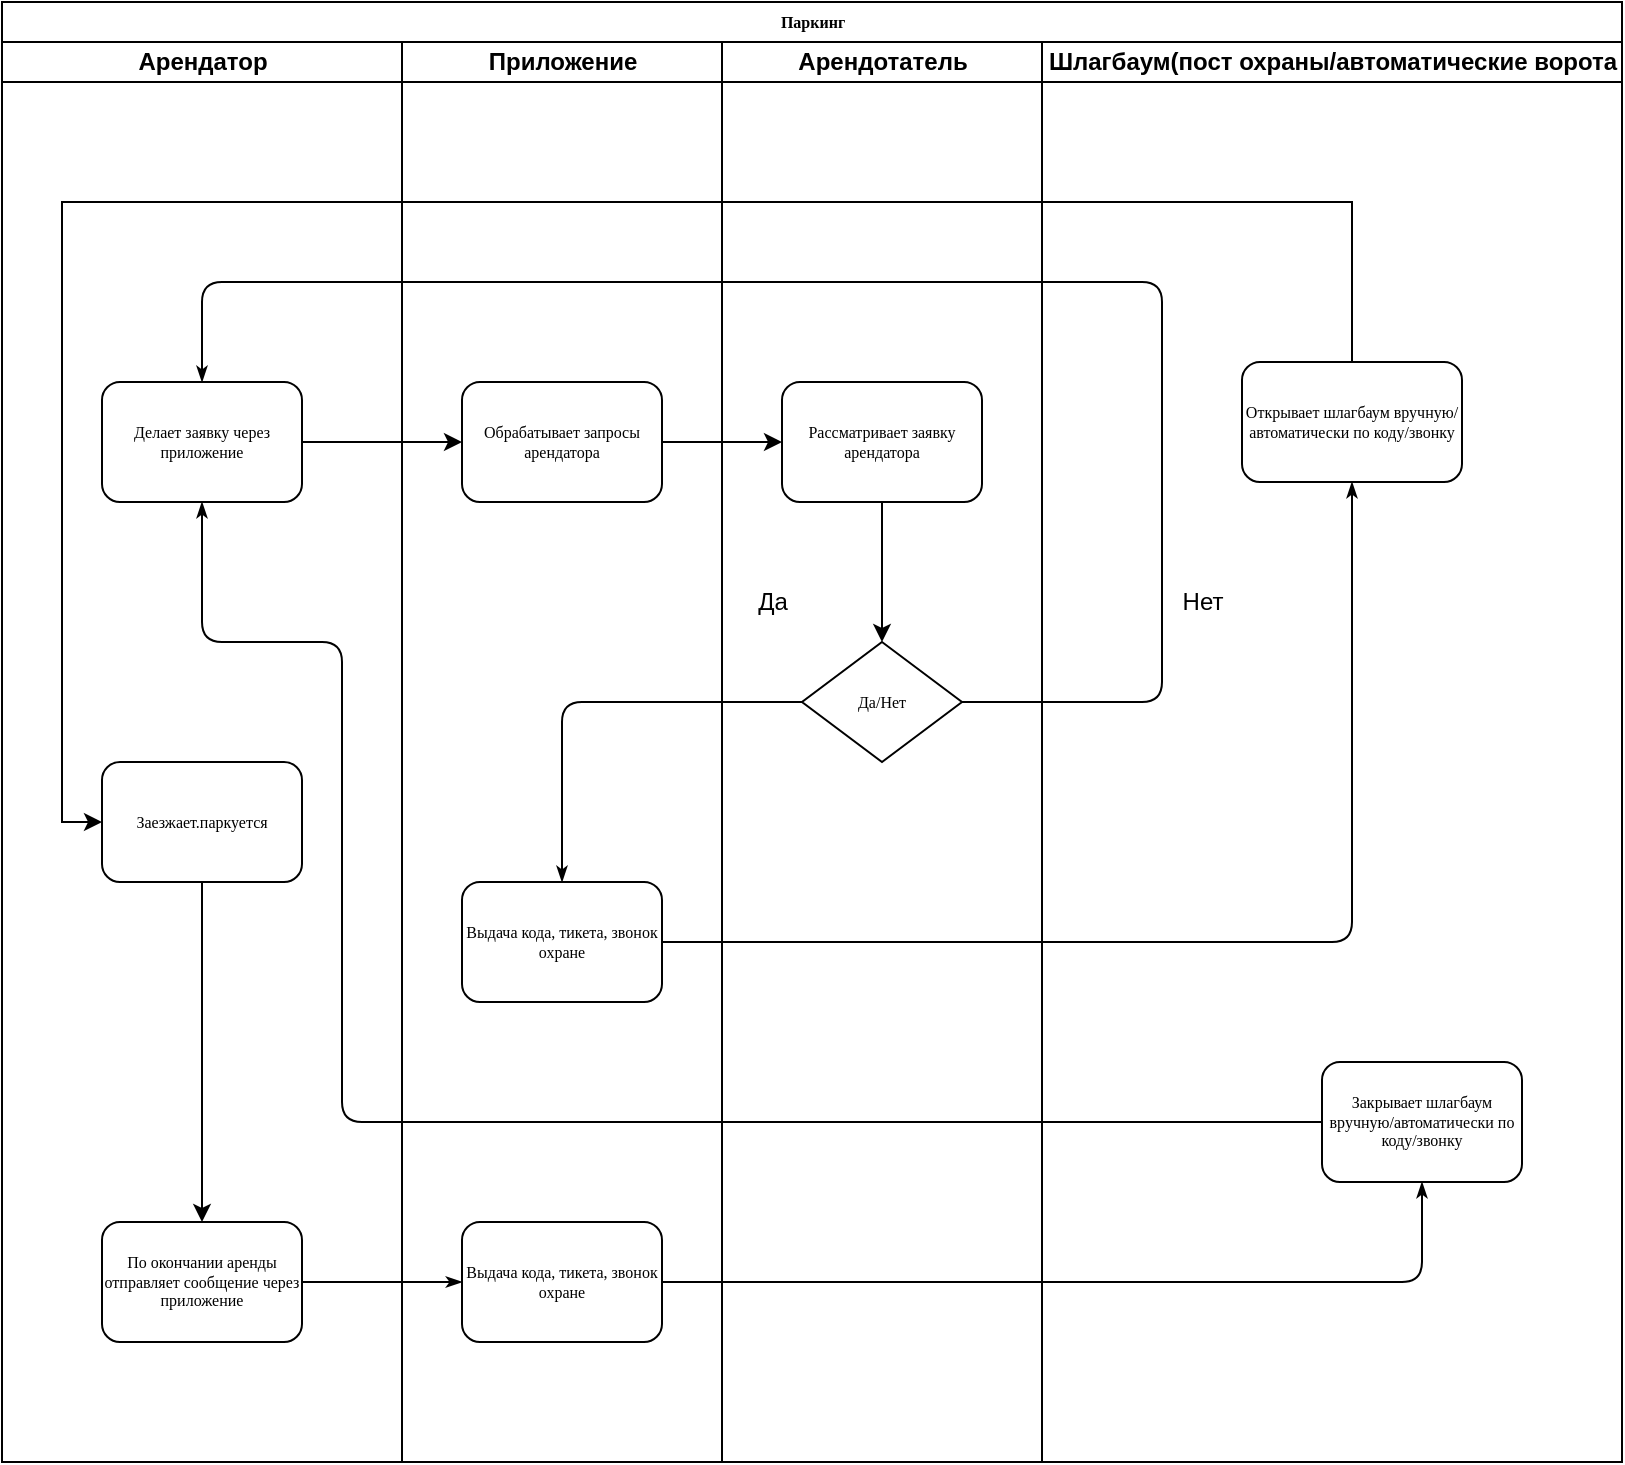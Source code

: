 <mxfile version="19.0.3" type="device"><diagram name="Page-1" id="74e2e168-ea6b-b213-b513-2b3c1d86103e"><mxGraphModel dx="1102" dy="865" grid="1" gridSize="10" guides="1" tooltips="1" connect="1" arrows="1" fold="1" page="1" pageScale="1" pageWidth="1100" pageHeight="850" background="none" math="0" shadow="0"><root><mxCell id="0"/><mxCell id="1" parent="0"/><mxCell id="77e6c97f196da883-1" value="Паркинг" style="swimlane;html=1;childLayout=stackLayout;startSize=20;rounded=0;shadow=0;labelBackgroundColor=none;strokeWidth=1;fontFamily=Verdana;fontSize=8;align=center;" parent="1" vertex="1"><mxGeometry x="60" y="60" width="810" height="730" as="geometry"><mxRectangle x="70" y="40" width="50" height="20" as="alternateBounds"/></mxGeometry></mxCell><mxCell id="AFCvf6Lj4GBaUcC-Nnjb-7" value="" style="edgeStyle=orthogonalEdgeStyle;rounded=0;orthogonalLoop=1;jettySize=auto;html=1;exitX=0.5;exitY=0;exitDx=0;exitDy=0;entryX=0;entryY=0.5;entryDx=0;entryDy=0;" edge="1" parent="77e6c97f196da883-1" source="AFCvf6Lj4GBaUcC-Nnjb-6" target="AFCvf6Lj4GBaUcC-Nnjb-11"><mxGeometry relative="1" as="geometry"><mxPoint x="590" y="210" as="sourcePoint"/><mxPoint x="100" y="280" as="targetPoint"/><Array as="points"><mxPoint x="675" y="100"/><mxPoint x="30" y="100"/><mxPoint x="30" y="410"/></Array></mxGeometry></mxCell><mxCell id="77e6c97f196da883-2" value="Арендатор" style="swimlane;html=1;startSize=20;" parent="77e6c97f196da883-1" vertex="1"><mxGeometry y="20" width="200" height="710" as="geometry"/></mxCell><mxCell id="77e6c97f196da883-8" value="Делает заявку через приложение" style="rounded=1;whiteSpace=wrap;html=1;shadow=0;labelBackgroundColor=none;strokeWidth=1;fontFamily=Verdana;fontSize=8;align=center;" parent="77e6c97f196da883-2" vertex="1"><mxGeometry x="50" y="170" width="100" height="60" as="geometry"/></mxCell><mxCell id="AFCvf6Lj4GBaUcC-Nnjb-11" value="Заезжает.паркуется" style="rounded=1;whiteSpace=wrap;html=1;shadow=0;labelBackgroundColor=none;strokeWidth=1;fontFamily=Verdana;fontSize=8;align=center;" vertex="1" parent="77e6c97f196da883-2"><mxGeometry x="50" y="360" width="100" height="60" as="geometry"/></mxCell><mxCell id="AFCvf6Lj4GBaUcC-Nnjb-14" value="По окончании аренды отправляет сообщение через приложение" style="rounded=1;whiteSpace=wrap;html=1;shadow=0;labelBackgroundColor=none;strokeWidth=1;fontFamily=Verdana;fontSize=8;align=center;" vertex="1" parent="77e6c97f196da883-2"><mxGeometry x="50" y="590" width="100" height="60" as="geometry"/></mxCell><mxCell id="AFCvf6Lj4GBaUcC-Nnjb-15" value="" style="edgeStyle=orthogonalEdgeStyle;rounded=0;orthogonalLoop=1;jettySize=auto;html=1;exitX=0.5;exitY=1;exitDx=0;exitDy=0;entryX=0.5;entryY=0;entryDx=0;entryDy=0;" edge="1" parent="77e6c97f196da883-2" source="AFCvf6Lj4GBaUcC-Nnjb-11" target="AFCvf6Lj4GBaUcC-Nnjb-14"><mxGeometry relative="1" as="geometry"><mxPoint x="80" y="350" as="sourcePoint"/><mxPoint x="80" y="420" as="targetPoint"/><Array as="points"/></mxGeometry></mxCell><mxCell id="77e6c97f196da883-3" value="Приложение" style="swimlane;html=1;startSize=20;" parent="77e6c97f196da883-1" vertex="1"><mxGeometry x="200" y="20" width="160" height="710" as="geometry"/></mxCell><mxCell id="77e6c97f196da883-11" value="Обрабатывает запросы арендатора" style="rounded=1;whiteSpace=wrap;html=1;shadow=0;labelBackgroundColor=none;strokeWidth=1;fontFamily=Verdana;fontSize=8;align=center;" parent="77e6c97f196da883-3" vertex="1"><mxGeometry x="30" y="170" width="100" height="60" as="geometry"/></mxCell><mxCell id="77e6c97f196da883-15" value="Выдача кода, тикета, звонок охране" style="rounded=1;whiteSpace=wrap;html=1;shadow=0;labelBackgroundColor=none;strokeWidth=1;fontFamily=Verdana;fontSize=8;align=center;" parent="77e6c97f196da883-3" vertex="1"><mxGeometry x="30" y="420" width="100" height="60" as="geometry"/></mxCell><mxCell id="AFCvf6Lj4GBaUcC-Nnjb-19" value="Выдача кода, тикета, звонок охране" style="rounded=1;whiteSpace=wrap;html=1;shadow=0;labelBackgroundColor=none;strokeWidth=1;fontFamily=Verdana;fontSize=8;align=center;" vertex="1" parent="77e6c97f196da883-3"><mxGeometry x="30" y="590" width="100" height="60" as="geometry"/></mxCell><mxCell id="77e6c97f196da883-33" style="edgeStyle=orthogonalEdgeStyle;rounded=1;html=1;labelBackgroundColor=none;startArrow=none;startFill=0;startSize=5;endArrow=classicThin;endFill=1;endSize=5;jettySize=auto;orthogonalLoop=1;strokeWidth=1;fontFamily=Verdana;fontSize=8" parent="77e6c97f196da883-1" source="77e6c97f196da883-13" target="77e6c97f196da883-15" edge="1"><mxGeometry relative="1" as="geometry"/></mxCell><mxCell id="77e6c97f196da883-34" style="edgeStyle=orthogonalEdgeStyle;rounded=1;html=1;labelBackgroundColor=none;startArrow=none;startFill=0;startSize=5;endArrow=classicThin;endFill=1;endSize=5;jettySize=auto;orthogonalLoop=1;strokeColor=#000000;strokeWidth=1;fontFamily=Verdana;fontSize=8;fontColor=#000000;entryX=0.5;entryY=1;entryDx=0;entryDy=0;" parent="77e6c97f196da883-1" source="77e6c97f196da883-15" target="AFCvf6Lj4GBaUcC-Nnjb-6" edge="1"><mxGeometry relative="1" as="geometry"><mxPoint x="640" y="380" as="targetPoint"/><Array as="points"><mxPoint x="675" y="470"/></Array></mxGeometry></mxCell><mxCell id="AFCvf6Lj4GBaUcC-Nnjb-1" value="" style="edgeStyle=orthogonalEdgeStyle;rounded=0;orthogonalLoop=1;jettySize=auto;html=1;exitX=1;exitY=0.5;exitDx=0;exitDy=0;entryX=0;entryY=0.5;entryDx=0;entryDy=0;" edge="1" parent="77e6c97f196da883-1" source="77e6c97f196da883-8" target="77e6c97f196da883-11"><mxGeometry relative="1" as="geometry"><mxPoint x="650" y="240" as="sourcePoint"/><mxPoint x="220" y="270" as="targetPoint"/></mxGeometry></mxCell><mxCell id="AFCvf6Lj4GBaUcC-Nnjb-3" value="" style="edgeStyle=orthogonalEdgeStyle;rounded=0;orthogonalLoop=1;jettySize=auto;html=1;exitX=1;exitY=0.5;exitDx=0;exitDy=0;entryX=0;entryY=0.5;entryDx=0;entryDy=0;" edge="1" parent="77e6c97f196da883-1" source="77e6c97f196da883-11" target="77e6c97f196da883-9"><mxGeometry relative="1" as="geometry"><mxPoint x="270" y="330" as="sourcePoint"/><mxPoint x="350" y="330" as="targetPoint"/><Array as="points"><mxPoint x="360" y="220"/><mxPoint x="360" y="220"/></Array></mxGeometry></mxCell><mxCell id="77e6c97f196da883-4" value="Арендотатель" style="swimlane;html=1;startSize=20;" parent="77e6c97f196da883-1" vertex="1"><mxGeometry x="360" y="20" width="160" height="710" as="geometry"/></mxCell><mxCell id="77e6c97f196da883-13" value="Да/Нет" style="rhombus;whiteSpace=wrap;html=1;rounded=0;shadow=0;labelBackgroundColor=none;strokeWidth=1;fontFamily=Verdana;fontSize=8;align=center;" parent="77e6c97f196da883-4" vertex="1"><mxGeometry x="40" y="300" width="80" height="60" as="geometry"/></mxCell><mxCell id="77e6c97f196da883-9" value="Рассматривает заявку арендатора" style="rounded=1;whiteSpace=wrap;html=1;shadow=0;labelBackgroundColor=none;strokeWidth=1;fontFamily=Verdana;fontSize=8;align=center;" parent="77e6c97f196da883-4" vertex="1"><mxGeometry x="30" y="170" width="100" height="60" as="geometry"/></mxCell><mxCell id="AFCvf6Lj4GBaUcC-Nnjb-4" value="" style="edgeStyle=orthogonalEdgeStyle;rounded=0;orthogonalLoop=1;jettySize=auto;html=1;exitX=0.5;exitY=1;exitDx=0;exitDy=0;entryX=0.5;entryY=0;entryDx=0;entryDy=0;" edge="1" parent="77e6c97f196da883-4" source="77e6c97f196da883-9" target="77e6c97f196da883-13"><mxGeometry relative="1" as="geometry"><mxPoint x="50" y="230" as="sourcePoint"/><mxPoint x="110" y="230" as="targetPoint"/><Array as="points"/></mxGeometry></mxCell><mxCell id="AFCvf6Lj4GBaUcC-Nnjb-5" value="Да" style="text;html=1;align=center;verticalAlign=middle;resizable=0;points=[];autosize=1;strokeColor=none;fillColor=none;" vertex="1" parent="77e6c97f196da883-4"><mxGeometry x="10" y="270" width="30" height="20" as="geometry"/></mxCell><mxCell id="AFCvf6Lj4GBaUcC-Nnjb-16" style="edgeStyle=orthogonalEdgeStyle;rounded=1;html=1;labelBackgroundColor=none;startArrow=none;startFill=0;startSize=5;endArrow=classicThin;endFill=1;endSize=5;jettySize=auto;orthogonalLoop=1;strokeWidth=1;fontFamily=Verdana;fontSize=8;exitX=1;exitY=0.5;exitDx=0;exitDy=0;entryX=0;entryY=0.5;entryDx=0;entryDy=0;" edge="1" parent="77e6c97f196da883-1" source="AFCvf6Lj4GBaUcC-Nnjb-14" target="AFCvf6Lj4GBaUcC-Nnjb-19"><mxGeometry relative="1" as="geometry"><mxPoint x="360" y="490" as="sourcePoint"/><mxPoint x="230" y="620" as="targetPoint"/><Array as="points"/></mxGeometry></mxCell><mxCell id="AFCvf6Lj4GBaUcC-Nnjb-17" style="edgeStyle=orthogonalEdgeStyle;rounded=1;html=1;labelBackgroundColor=none;startArrow=none;startFill=0;startSize=5;endArrow=classicThin;endFill=1;endSize=5;jettySize=auto;orthogonalLoop=1;strokeWidth=1;fontFamily=Verdana;fontSize=8;exitX=1;exitY=0.5;exitDx=0;exitDy=0;entryX=0.5;entryY=0;entryDx=0;entryDy=0;" edge="1" parent="77e6c97f196da883-1" source="77e6c97f196da883-13" target="77e6c97f196da883-8"><mxGeometry relative="1" as="geometry"><mxPoint x="610" y="340" as="sourcePoint"/><mxPoint x="540" y="130" as="targetPoint"/><Array as="points"><mxPoint x="580" y="350"/><mxPoint x="580" y="140"/><mxPoint x="100" y="140"/></Array></mxGeometry></mxCell><mxCell id="AFCvf6Lj4GBaUcC-Nnjb-21" style="edgeStyle=orthogonalEdgeStyle;rounded=1;html=1;labelBackgroundColor=none;startArrow=none;startFill=0;startSize=5;endArrow=classicThin;endFill=1;endSize=5;jettySize=auto;orthogonalLoop=1;strokeColor=#000000;strokeWidth=1;fontFamily=Verdana;fontSize=8;fontColor=#000000;exitX=1;exitY=0.5;exitDx=0;exitDy=0;entryX=0.5;entryY=1;entryDx=0;entryDy=0;" edge="1" parent="77e6c97f196da883-1" source="AFCvf6Lj4GBaUcC-Nnjb-19" target="AFCvf6Lj4GBaUcC-Nnjb-22"><mxGeometry relative="1" as="geometry"><mxPoint x="390" y="610" as="sourcePoint"/><mxPoint x="720" y="530" as="targetPoint"/><Array as="points"><mxPoint x="710" y="640"/></Array></mxGeometry></mxCell><mxCell id="77e6c97f196da883-5" value="Шлагбаум(пост охраны/автоматические ворота" style="swimlane;html=1;startSize=20;" parent="77e6c97f196da883-1" vertex="1"><mxGeometry x="520" y="20" width="290" height="710" as="geometry"/></mxCell><mxCell id="AFCvf6Lj4GBaUcC-Nnjb-6" value="Открывает шлагбаум вручную/автоматически по коду/звонку" style="rounded=1;whiteSpace=wrap;html=1;shadow=0;labelBackgroundColor=none;strokeWidth=1;fontFamily=Verdana;fontSize=8;align=center;" vertex="1" parent="77e6c97f196da883-5"><mxGeometry x="100" y="160" width="110" height="60" as="geometry"/></mxCell><mxCell id="AFCvf6Lj4GBaUcC-Nnjb-22" value="Закрывает шлагбаум вручную/автоматически по коду/звонку" style="rounded=1;whiteSpace=wrap;html=1;shadow=0;labelBackgroundColor=none;strokeWidth=1;fontFamily=Verdana;fontSize=8;align=center;" vertex="1" parent="77e6c97f196da883-5"><mxGeometry x="140" y="510" width="100" height="60" as="geometry"/></mxCell><mxCell id="AFCvf6Lj4GBaUcC-Nnjb-27" style="edgeStyle=orthogonalEdgeStyle;rounded=1;html=1;labelBackgroundColor=none;startArrow=none;startFill=0;startSize=5;endArrow=classicThin;endFill=1;endSize=5;jettySize=auto;orthogonalLoop=1;strokeWidth=1;fontFamily=Verdana;fontSize=8;exitX=0;exitY=0.5;exitDx=0;exitDy=0;entryX=0.5;entryY=1;entryDx=0;entryDy=0;" edge="1" parent="77e6c97f196da883-1" source="AFCvf6Lj4GBaUcC-Nnjb-22" target="77e6c97f196da883-8"><mxGeometry relative="1" as="geometry"><mxPoint x="580" y="510" as="sourcePoint"/><mxPoint x="200" y="350" as="targetPoint"/><Array as="points"><mxPoint x="170" y="560"/><mxPoint x="170" y="320"/><mxPoint x="100" y="320"/></Array></mxGeometry></mxCell><mxCell id="AFCvf6Lj4GBaUcC-Nnjb-18" value="Нет" style="text;html=1;align=center;verticalAlign=middle;resizable=0;points=[];autosize=1;strokeColor=none;fillColor=none;" vertex="1" parent="1"><mxGeometry x="640" y="350" width="40" height="20" as="geometry"/></mxCell></root></mxGraphModel></diagram></mxfile>